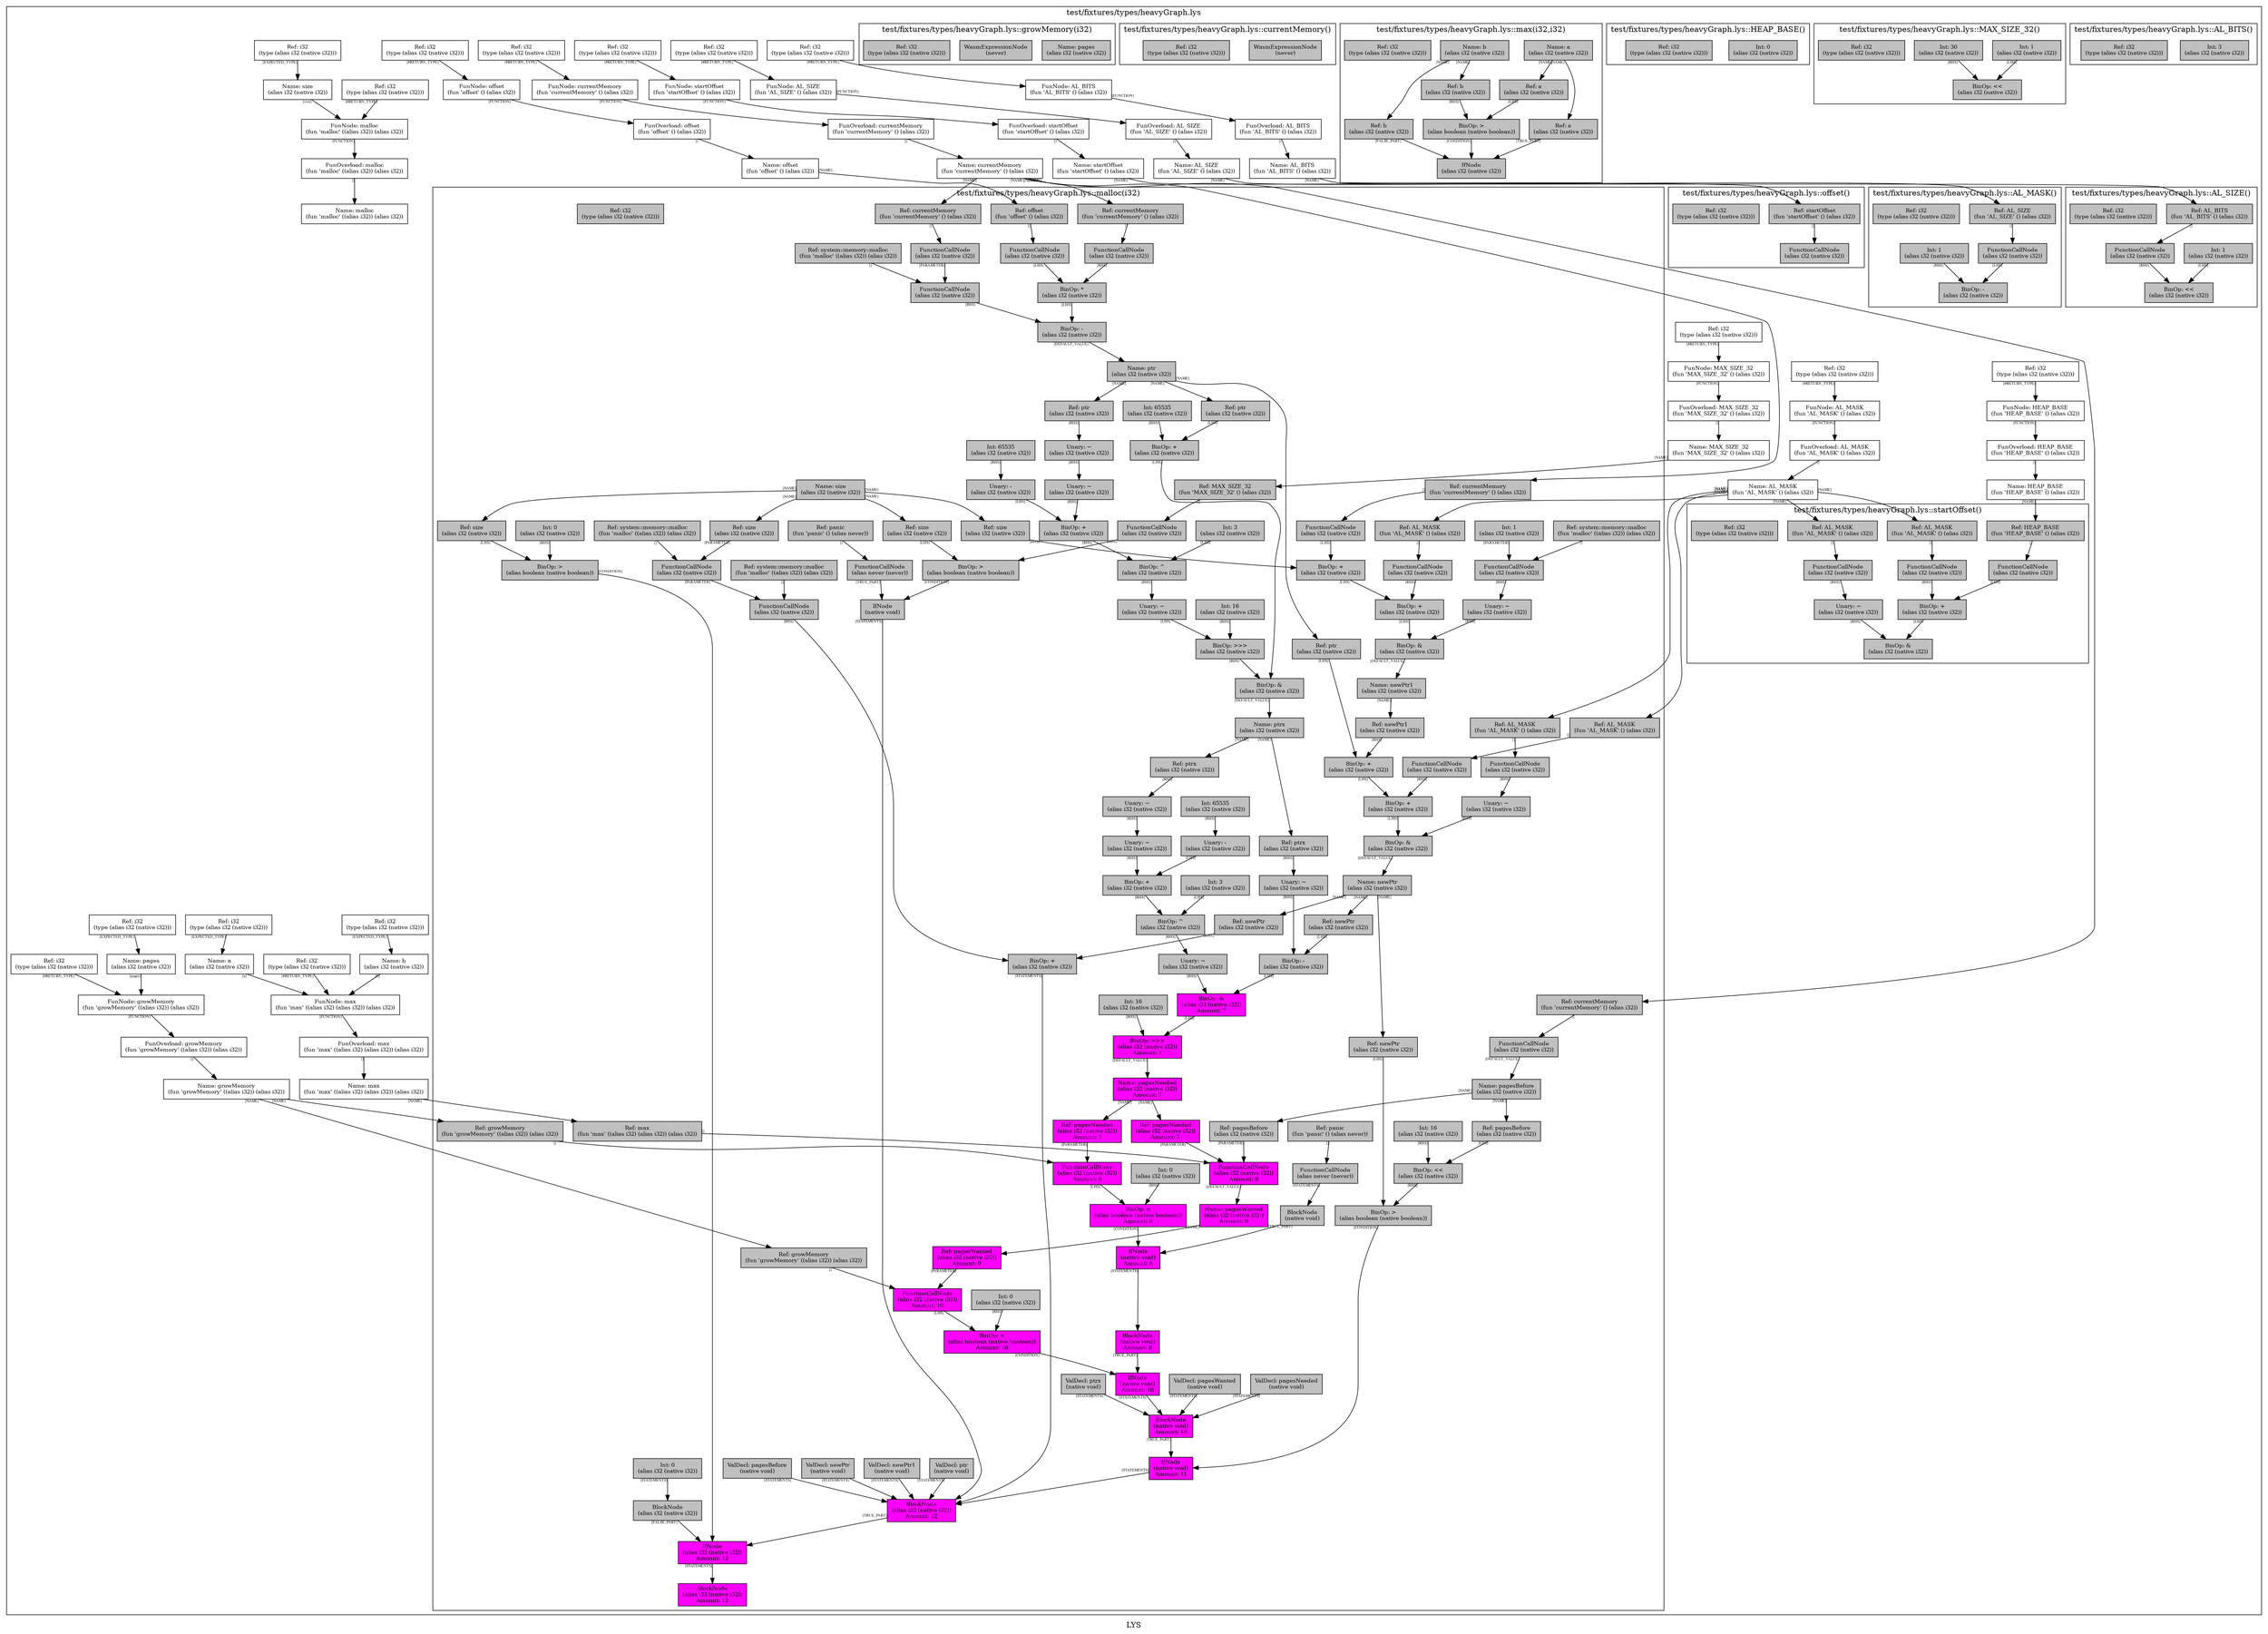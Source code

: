 digraph LYS {
  node [shape=box,fontsize=10];
  subgraph "cluster_test/fixtures/types/heavyGraph.lys" {
    1 [label="FunOverload: AL_BITS\n(fun 'AL_BITS' () (alias i32))", fillcolor=grey];
    2 [label="FunNode: AL_BITS\n(fun 'AL_BITS' () (alias i32))", fillcolor=grey];
    3 [label="Ref: i32\n(type (alias i32 (native i32)))", fillcolor=grey];
    4 [label="Name: AL_BITS\n(fun 'AL_BITS' () (alias i32))", fillcolor=grey];
    5 [label="FunOverload: AL_SIZE\n(fun 'AL_SIZE' () (alias i32))", fillcolor=grey];
    6 [label="FunNode: AL_SIZE\n(fun 'AL_SIZE' () (alias i32))", fillcolor=grey];
    7 [label="Ref: i32\n(type (alias i32 (native i32)))", fillcolor=grey];
    8 [label="Name: AL_SIZE\n(fun 'AL_SIZE' () (alias i32))", fillcolor=grey];
    9 [label="FunOverload: AL_MASK\n(fun 'AL_MASK' () (alias i32))", fillcolor=grey];
    10 [label="FunNode: AL_MASK\n(fun 'AL_MASK' () (alias i32))", fillcolor=grey];
    11 [label="Ref: i32\n(type (alias i32 (native i32)))", fillcolor=grey];
    12 [label="Name: AL_MASK\n(fun 'AL_MASK' () (alias i32))", fillcolor=grey];
    13 [label="FunOverload: MAX_SIZE_32\n(fun 'MAX_SIZE_32' () (alias i32))", fillcolor=grey];
    14 [label="FunNode: MAX_SIZE_32\n(fun 'MAX_SIZE_32' () (alias i32))", fillcolor=grey];
    15 [label="Ref: i32\n(type (alias i32 (native i32)))", fillcolor=grey];
    16 [label="Name: MAX_SIZE_32\n(fun 'MAX_SIZE_32' () (alias i32))", fillcolor=grey];
    17 [label="FunOverload: HEAP_BASE\n(fun 'HEAP_BASE' () (alias i32))", fillcolor=grey];
    18 [label="FunNode: HEAP_BASE\n(fun 'HEAP_BASE' () (alias i32))", fillcolor=grey];
    19 [label="Ref: i32\n(type (alias i32 (native i32)))", fillcolor=grey];
    20 [label="Name: HEAP_BASE\n(fun 'HEAP_BASE' () (alias i32))", fillcolor=grey];
    21 [label="FunOverload: startOffset\n(fun 'startOffset' () (alias i32))", fillcolor=grey];
    22 [label="FunNode: startOffset\n(fun 'startOffset' () (alias i32))", fillcolor=grey];
    23 [label="Ref: i32\n(type (alias i32 (native i32)))", fillcolor=grey];
    24 [label="Name: startOffset\n(fun 'startOffset' () (alias i32))", fillcolor=grey];
    25 [label="FunOverload: offset\n(fun 'offset' () (alias i32))", fillcolor=grey];
    26 [label="FunNode: offset\n(fun 'offset' () (alias i32))", fillcolor=grey];
    27 [label="Ref: i32\n(type (alias i32 (native i32)))", fillcolor=grey];
    28 [label="Name: offset\n(fun 'offset' () (alias i32))", fillcolor=grey];
    29 [label="FunOverload: max\n(fun 'max' ((alias i32) (alias i32)) (alias i32))", fillcolor=grey];
    30 [label="FunNode: max\n(fun 'max' ((alias i32) (alias i32)) (alias i32))", fillcolor=grey];
    31 [label="Ref: i32\n(type (alias i32 (native i32)))", fillcolor=grey];
    32 [label="Name: a\n(alias i32 (native i32))", fillcolor=grey];
    33 [label="Ref: i32\n(type (alias i32 (native i32)))", fillcolor=grey];
    34 [label="Name: b\n(alias i32 (native i32))", fillcolor=grey];
    35 [label="Ref: i32\n(type (alias i32 (native i32)))", fillcolor=grey];
    36 [label="Name: max\n(fun 'max' ((alias i32) (alias i32)) (alias i32))", fillcolor=grey];
    37 [label="FunOverload: currentMemory\n(fun 'currentMemory' () (alias i32))", fillcolor=grey];
    38 [label="FunNode: currentMemory\n(fun 'currentMemory' () (alias i32))", fillcolor=grey];
    39 [label="Ref: i32\n(type (alias i32 (native i32)))", fillcolor=grey];
    40 [label="Name: currentMemory\n(fun 'currentMemory' () (alias i32))", fillcolor=grey];
    41 [label="FunOverload: growMemory\n(fun 'growMemory' ((alias i32)) (alias i32))", fillcolor=grey];
    42 [label="FunNode: growMemory\n(fun 'growMemory' ((alias i32)) (alias i32))", fillcolor=grey];
    43 [label="Ref: i32\n(type (alias i32 (native i32)))", fillcolor=grey];
    44 [label="Name: pages\n(alias i32 (native i32))", fillcolor=grey];
    45 [label="Ref: i32\n(type (alias i32 (native i32)))", fillcolor=grey];
    46 [label="Name: growMemory\n(fun 'growMemory' ((alias i32)) (alias i32))", fillcolor=grey];
    47 [label="FunOverload: malloc\n(fun 'malloc' ((alias i32)) (alias i32))", fillcolor=grey];
    48 [label="FunNode: malloc\n(fun 'malloc' ((alias i32)) (alias i32))", fillcolor=grey];
    49 [label="Ref: i32\n(type (alias i32 (native i32)))", fillcolor=grey];
    50 [label="Name: size\n(alias i32 (native i32))", fillcolor=grey];
    51 [label="Ref: i32\n(type (alias i32 (native i32)))", fillcolor=grey];
    52 [label="Name: malloc\n(fun 'malloc' ((alias i32)) (alias i32))", fillcolor=grey];
    subgraph "cluster_test/fixtures/types/heavyGraph.lys_0" { rankdir=TB;
      node [style=filled, fillcolor=grey];
      53 [label="Int: 3\n(alias i32 (native i32))", fillcolor=grey];
      54 [label="Ref: i32\n(type (alias i32 (native i32)))", fillcolor=grey];
      label="test/fixtures/types/heavyGraph.lys::AL_BITS()";
    }
    subgraph "cluster_test/fixtures/types/heavyGraph.lys_1" { rankdir=TB;
      node [style=filled, fillcolor=grey];
      55 [label="BinOp: <<\n(alias i32 (native i32))", fillcolor=grey];
      56 [label="Int: 1\n(alias i32 (native i32))", fillcolor=grey];
      57 [label="FunctionCallNode\n(alias i32 (native i32))", fillcolor=grey];
      58 [label="Ref: AL_BITS\n(fun 'AL_BITS' () (alias i32))", fillcolor=grey];
      59 [label="Ref: i32\n(type (alias i32 (native i32)))", fillcolor=grey];
      label="test/fixtures/types/heavyGraph.lys::AL_SIZE()";
    }
    subgraph "cluster_test/fixtures/types/heavyGraph.lys_2" { rankdir=TB;
      node [style=filled, fillcolor=grey];
      60 [label="BinOp: -\n(alias i32 (native i32))", fillcolor=grey];
      61 [label="FunctionCallNode\n(alias i32 (native i32))", fillcolor=grey];
      62 [label="Ref: AL_SIZE\n(fun 'AL_SIZE' () (alias i32))", fillcolor=grey];
      63 [label="Int: 1\n(alias i32 (native i32))", fillcolor=grey];
      64 [label="Ref: i32\n(type (alias i32 (native i32)))", fillcolor=grey];
      label="test/fixtures/types/heavyGraph.lys::AL_MASK()";
    }
    subgraph "cluster_test/fixtures/types/heavyGraph.lys_3" { rankdir=TB;
      node [style=filled, fillcolor=grey];
      65 [label="BinOp: <<\n(alias i32 (native i32))", fillcolor=grey];
      66 [label="Int: 1\n(alias i32 (native i32))", fillcolor=grey];
      67 [label="Int: 30\n(alias i32 (native i32))", fillcolor=grey];
      68 [label="Ref: i32\n(type (alias i32 (native i32)))", fillcolor=grey];
      label="test/fixtures/types/heavyGraph.lys::MAX_SIZE_32()";
    }
    subgraph "cluster_test/fixtures/types/heavyGraph.lys_4" { rankdir=TB;
      node [style=filled, fillcolor=grey];
      69 [label="Int: 0\n(alias i32 (native i32))", fillcolor=grey];
      70 [label="Ref: i32\n(type (alias i32 (native i32)))", fillcolor=grey];
      label="test/fixtures/types/heavyGraph.lys::HEAP_BASE()";
    }
    subgraph "cluster_test/fixtures/types/heavyGraph.lys_5" { rankdir=TB;
      node [style=filled, fillcolor=grey];
      71 [label="BinOp: &\n(alias i32 (native i32))", fillcolor=grey];
      72 [label="BinOp: +\n(alias i32 (native i32))", fillcolor=grey];
      73 [label="FunctionCallNode\n(alias i32 (native i32))", fillcolor=grey];
      74 [label="Ref: HEAP_BASE\n(fun 'HEAP_BASE' () (alias i32))", fillcolor=grey];
      75 [label="FunctionCallNode\n(alias i32 (native i32))", fillcolor=grey];
      76 [label="Ref: AL_MASK\n(fun 'AL_MASK' () (alias i32))", fillcolor=grey];
      77 [label="Unary: ~\n(alias i32 (native i32))", fillcolor=grey];
      78 [label="FunctionCallNode\n(alias i32 (native i32))", fillcolor=grey];
      79 [label="Ref: AL_MASK\n(fun 'AL_MASK' () (alias i32))", fillcolor=grey];
      80 [label="Ref: i32\n(type (alias i32 (native i32)))", fillcolor=grey];
      label="test/fixtures/types/heavyGraph.lys::startOffset()";
    }
    subgraph "cluster_test/fixtures/types/heavyGraph.lys_6" { rankdir=TB;
      node [style=filled, fillcolor=grey];
      81 [label="FunctionCallNode\n(alias i32 (native i32))", fillcolor=grey];
      82 [label="Ref: startOffset\n(fun 'startOffset' () (alias i32))", fillcolor=grey];
      83 [label="Ref: i32\n(type (alias i32 (native i32)))", fillcolor=grey];
      label="test/fixtures/types/heavyGraph.lys::offset()";
    }
    subgraph "cluster_test/fixtures/types/heavyGraph.lys_7" { rankdir=TB;
      node [style=filled, fillcolor=grey];
      84 [label="Name: a\n(alias i32 (native i32))", fillcolor=grey];
      85 [label="Name: b\n(alias i32 (native i32))", fillcolor=grey];
      86 [label="IfNode\n(alias i32 (native i32))", fillcolor=grey];
      87 [label="Ref: a\n(alias i32 (native i32))", fillcolor=grey];
      88 [label="BinOp: >\n(alias boolean (native boolean))", fillcolor=grey];
      89 [label="Ref: a\n(alias i32 (native i32))", fillcolor=grey];
      90 [label="Ref: b\n(alias i32 (native i32))", fillcolor=grey];
      91 [label="Ref: b\n(alias i32 (native i32))", fillcolor=grey];
      92 [label="Ref: i32\n(type (alias i32 (native i32)))", fillcolor=grey];
      label="test/fixtures/types/heavyGraph.lys::max(i32,i32)";
    }
    subgraph "cluster_test/fixtures/types/heavyGraph.lys_8" { rankdir=TB;
      node [style=filled, fillcolor=grey];
      93 [label="WasmExpressionNode\n(never)", fillcolor=grey];
      94 [label="Ref: i32\n(type (alias i32 (native i32)))", fillcolor=grey];
      label="test/fixtures/types/heavyGraph.lys::currentMemory()";
    }
    subgraph "cluster_test/fixtures/types/heavyGraph.lys_9" { rankdir=TB;
      node [style=filled, fillcolor=grey];
      95 [label="Name: pages\n(alias i32 (native i32))", fillcolor=grey];
      96 [label="WasmExpressionNode\n(never)", fillcolor=grey];
      97 [label="Ref: i32\n(type (alias i32 (native i32)))", fillcolor=grey];
      label="test/fixtures/types/heavyGraph.lys::growMemory(i32)";
    }
    subgraph "cluster_test/fixtures/types/heavyGraph.lys_10" { rankdir=TB;
      node [style=filled, fillcolor=grey];
      98 [label="Name: size\n(alias i32 (native i32))", fillcolor=grey];
      99 [label="BlockNode\n(alias i32 (native i32))
Amount: 12", fillcolor=magenta];
      100 [label="IfNode\n(alias i32 (native i32))
Amount: 12", fillcolor=magenta];
      101 [label="BlockNode\n(alias i32 (native i32))
Amount: 12", fillcolor=magenta];
      102 [label="IfNode\n(native void)", fillcolor=grey];
      103 [label="FunctionCallNode\n(alias never (never))", fillcolor=grey];
      104 [label="Ref: panic\n(fun 'panic' () (alias never))", fillcolor=grey];
      105 [label="BinOp: >\n(alias boolean (native boolean))", fillcolor=grey];
      106 [label="Ref: size\n(alias i32 (native i32))", fillcolor=grey];
      107 [label="FunctionCallNode\n(alias i32 (native i32))", fillcolor=grey];
      108 [label="Ref: MAX_SIZE_32\n(fun 'MAX_SIZE_32' () (alias i32))", fillcolor=grey];
      109 [label="ValDecl: ptr\n(native void)", fillcolor=grey];
      110 [label="Name: ptr\n(alias i32 (native i32))", fillcolor=grey];
      111 [label="BinOp: -\n(alias i32 (native i32))", fillcolor=grey];
      112 [label="BinOp: *\n(alias i32 (native i32))", fillcolor=grey];
      113 [label="FunctionCallNode\n(alias i32 (native i32))", fillcolor=grey];
      114 [label="Ref: offset\n(fun 'offset' () (alias i32))", fillcolor=grey];
      115 [label="FunctionCallNode\n(alias i32 (native i32))", fillcolor=grey];
      116 [label="Ref: currentMemory\n(fun 'currentMemory' () (alias i32))", fillcolor=grey];
      117 [label="FunctionCallNode\n(alias i32 (native i32))", fillcolor=grey];
      118 [label="Ref: system::memory::malloc\n(fun 'malloc' ((alias i32)) (alias i32))", fillcolor=grey];
      119 [label="FunctionCallNode\n(alias i32 (native i32))", fillcolor=grey];
      120 [label="Ref: currentMemory\n(fun 'currentMemory' () (alias i32))", fillcolor=grey];
      121 [label="ValDecl: newPtr1\n(native void)", fillcolor=grey];
      122 [label="Name: newPtr1\n(alias i32 (native i32))", fillcolor=grey];
      123 [label="BinOp: &\n(alias i32 (native i32))", fillcolor=grey];
      124 [label="BinOp: +\n(alias i32 (native i32))", fillcolor=grey];
      125 [label="BinOp: +\n(alias i32 (native i32))", fillcolor=grey];
      126 [label="FunctionCallNode\n(alias i32 (native i32))", fillcolor=grey];
      127 [label="Ref: currentMemory\n(fun 'currentMemory' () (alias i32))", fillcolor=grey];
      128 [label="Ref: size\n(alias i32 (native i32))", fillcolor=grey];
      129 [label="FunctionCallNode\n(alias i32 (native i32))", fillcolor=grey];
      130 [label="Ref: AL_MASK\n(fun 'AL_MASK' () (alias i32))", fillcolor=grey];
      131 [label="Unary: ~\n(alias i32 (native i32))", fillcolor=grey];
      132 [label="FunctionCallNode\n(alias i32 (native i32))", fillcolor=grey];
      133 [label="Ref: system::memory::malloc\n(fun 'malloc' ((alias i32)) (alias i32))", fillcolor=grey];
      134 [label="Int: 1\n(alias i32 (native i32))", fillcolor=grey];
      135 [label="ValDecl: newPtr\n(native void)", fillcolor=grey];
      136 [label="Name: newPtr\n(alias i32 (native i32))", fillcolor=grey];
      137 [label="BinOp: &\n(alias i32 (native i32))", fillcolor=grey];
      138 [label="BinOp: +\n(alias i32 (native i32))", fillcolor=grey];
      139 [label="BinOp: +\n(alias i32 (native i32))", fillcolor=grey];
      140 [label="Ref: ptr\n(alias i32 (native i32))", fillcolor=grey];
      141 [label="Ref: newPtr1\n(alias i32 (native i32))", fillcolor=grey];
      142 [label="FunctionCallNode\n(alias i32 (native i32))", fillcolor=grey];
      143 [label="Ref: AL_MASK\n(fun 'AL_MASK' () (alias i32))", fillcolor=grey];
      144 [label="Unary: ~\n(alias i32 (native i32))", fillcolor=grey];
      145 [label="FunctionCallNode\n(alias i32 (native i32))", fillcolor=grey];
      146 [label="Ref: AL_MASK\n(fun 'AL_MASK' () (alias i32))", fillcolor=grey];
      147 [label="ValDecl: pagesBefore\n(native void)", fillcolor=grey];
      148 [label="Name: pagesBefore\n(alias i32 (native i32))", fillcolor=grey];
      149 [label="FunctionCallNode\n(alias i32 (native i32))", fillcolor=grey];
      150 [label="Ref: currentMemory\n(fun 'currentMemory' () (alias i32))", fillcolor=grey];
      151 [label="IfNode\n(native void)
Amount: 11", fillcolor=magenta];
      152 [label="BlockNode\n(native void)
Amount: 10", fillcolor=magenta];
      153 [label="ValDecl: ptrx\n(native void)", fillcolor=grey];
      154 [label="Name: ptrx\n(alias i32 (native i32))", fillcolor=grey];
      155 [label="BinOp: &\n(alias i32 (native i32))", fillcolor=grey];
      156 [label="BinOp: +\n(alias i32 (native i32))", fillcolor=grey];
      157 [label="Ref: ptr\n(alias i32 (native i32))", fillcolor=grey];
      158 [label="Int: 65535\n(alias i32 (native i32))", fillcolor=grey];
      159 [label="BinOp: >>>\n(alias i32 (native i32))", fillcolor=grey];
      160 [label="Unary: ~\n(alias i32 (native i32))", fillcolor=grey];
      161 [label="BinOp: ^\n(alias i32 (native i32))", fillcolor=grey];
      162 [label="Int: 3\n(alias i32 (native i32))", fillcolor=grey];
      163 [label="BinOp: +\n(alias i32 (native i32))", fillcolor=grey];
      164 [label="Unary: -\n(alias i32 (native i32))", fillcolor=grey];
      165 [label="Int: 65535\n(alias i32 (native i32))", fillcolor=grey];
      166 [label="Unary: ~\n(alias i32 (native i32))", fillcolor=grey];
      167 [label="Unary: ~\n(alias i32 (native i32))", fillcolor=grey];
      168 [label="Ref: ptr\n(alias i32 (native i32))", fillcolor=grey];
      169 [label="Int: 16\n(alias i32 (native i32))", fillcolor=grey];
      170 [label="ValDecl: pagesNeeded\n(native void)", fillcolor=grey];
      171 [label="Name: pagesNeeded\n(alias i32 (native i32))
Amount: 7", fillcolor=magenta];
      172 [label="BinOp: >>>\n(alias i32 (native i32))
Amount: 7", fillcolor=magenta];
      173 [label="BinOp: &\n(alias i32 (native i32))
Amount: 7", fillcolor=magenta];
      174 [label="BinOp: -\n(alias i32 (native i32))", fillcolor=grey];
      175 [label="Ref: newPtr\n(alias i32 (native i32))", fillcolor=grey];
      176 [label="Unary: ~\n(alias i32 (native i32))", fillcolor=grey];
      177 [label="Ref: ptrx\n(alias i32 (native i32))", fillcolor=grey];
      178 [label="Unary: ~\n(alias i32 (native i32))", fillcolor=grey];
      179 [label="BinOp: ^\n(alias i32 (native i32))", fillcolor=grey];
      180 [label="Int: 3\n(alias i32 (native i32))", fillcolor=grey];
      181 [label="BinOp: +\n(alias i32 (native i32))", fillcolor=grey];
      182 [label="Unary: -\n(alias i32 (native i32))", fillcolor=grey];
      183 [label="Int: 65535\n(alias i32 (native i32))", fillcolor=grey];
      184 [label="Unary: ~\n(alias i32 (native i32))", fillcolor=grey];
      185 [label="Unary: ~\n(alias i32 (native i32))", fillcolor=grey];
      186 [label="Ref: ptrx\n(alias i32 (native i32))", fillcolor=grey];
      187 [label="Int: 16\n(alias i32 (native i32))", fillcolor=grey];
      188 [label="ValDecl: pagesWanted\n(native void)", fillcolor=grey];
      189 [label="Name: pagesWanted\n(alias i32 (native i32))
Amount: 9", fillcolor=magenta];
      190 [label="FunctionCallNode\n(alias i32 (native i32))
Amount: 9", fillcolor=magenta];
      191 [label="Ref: max\n(fun 'max' ((alias i32) (alias i32)) (alias i32))", fillcolor=grey];
      192 [label="Ref: pagesBefore\n(alias i32 (native i32))", fillcolor=grey];
      193 [label="Ref: pagesNeeded\n(alias i32 (native i32))
Amount: 7", fillcolor=magenta];
      194 [label="IfNode\n(native void)
Amount: 10", fillcolor=magenta];
      195 [label="BlockNode\n(native void)
Amount: 8", fillcolor=magenta];
      196 [label="IfNode\n(native void)
Amount: 8", fillcolor=magenta];
      197 [label="BlockNode\n(native void)", fillcolor=grey];
      198 [label="FunctionCallNode\n(alias never (never))", fillcolor=grey];
      199 [label="Ref: panic\n(fun 'panic' () (alias never))", fillcolor=grey];
      200 [label="BinOp: <\n(alias boolean (native boolean))
Amount: 8", fillcolor=magenta];
      201 [label="FunctionCallNode\n(alias i32 (native i32))
Amount: 8", fillcolor=magenta];
      202 [label="Ref: growMemory\n(fun 'growMemory' ((alias i32)) (alias i32))", fillcolor=grey];
      203 [label="Ref: pagesNeeded\n(alias i32 (native i32))
Amount: 7", fillcolor=magenta];
      204 [label="Int: 0\n(alias i32 (native i32))", fillcolor=grey];
      205 [label="BinOp: <\n(alias boolean (native boolean))
Amount: 10", fillcolor=magenta];
      206 [label="FunctionCallNode\n(alias i32 (native i32))
Amount: 10", fillcolor=magenta];
      207 [label="Ref: growMemory\n(fun 'growMemory' ((alias i32)) (alias i32))", fillcolor=grey];
      208 [label="Ref: pagesWanted\n(alias i32 (native i32))
Amount: 9", fillcolor=magenta];
      209 [label="Int: 0\n(alias i32 (native i32))", fillcolor=grey];
      210 [label="BinOp: >\n(alias boolean (native boolean))", fillcolor=grey];
      211 [label="Ref: newPtr\n(alias i32 (native i32))", fillcolor=grey];
      212 [label="BinOp: <<\n(alias i32 (native i32))", fillcolor=grey];
      213 [label="Ref: pagesBefore\n(alias i32 (native i32))", fillcolor=grey];
      214 [label="Int: 16\n(alias i32 (native i32))", fillcolor=grey];
      215 [label="BinOp: +\n(alias i32 (native i32))", fillcolor=grey];
      216 [label="Ref: newPtr\n(alias i32 (native i32))", fillcolor=grey];
      217 [label="FunctionCallNode\n(alias i32 (native i32))", fillcolor=grey];
      218 [label="Ref: system::memory::malloc\n(fun 'malloc' ((alias i32)) (alias i32))", fillcolor=grey];
      219 [label="FunctionCallNode\n(alias i32 (native i32))", fillcolor=grey];
      220 [label="Ref: system::memory::malloc\n(fun 'malloc' ((alias i32)) (alias i32))", fillcolor=grey];
      221 [label="Ref: size\n(alias i32 (native i32))", fillcolor=grey];
      222 [label="BinOp: >\n(alias boolean (native boolean))", fillcolor=grey];
      223 [label="Ref: size\n(alias i32 (native i32))", fillcolor=grey];
      224 [label="Int: 0\n(alias i32 (native i32))", fillcolor=grey];
      225 [label="BlockNode\n(alias i32 (native i32))", fillcolor=grey];
      226 [label="Int: 0\n(alias i32 (native i32))", fillcolor=grey];
      227 [label="Ref: i32\n(type (alias i32 (native i32)))", fillcolor=grey];
      label="test/fixtures/types/heavyGraph.lys::malloc(i32)";
    }
    label="test/fixtures/types/heavyGraph.lys";
  }
  1 -> 4[taillabel="[]" fontsize=7 fontname="times" color="black" ];
  2 -> 1[taillabel="[FUNCTION]" fontsize=7 fontname="times" color="black" ];
  3 -> 2[taillabel="[#RETURN_TYPE]" fontsize=7 fontname="times" color="black" ];
  4 -> 58[taillabel="[NAME]" fontsize=7 fontname="times" color="black" ];
  5 -> 8[taillabel="[]" fontsize=7 fontname="times" color="black" ];
  6 -> 5[taillabel="[FUNCTION]" fontsize=7 fontname="times" color="black" ];
  7 -> 6[taillabel="[#RETURN_TYPE]" fontsize=7 fontname="times" color="black" ];
  8 -> 62[taillabel="[NAME]" fontsize=7 fontname="times" color="black" ];
  9 -> 12[taillabel="[]" fontsize=7 fontname="times" color="black" ];
  10 -> 9[taillabel="[FUNCTION]" fontsize=7 fontname="times" color="black" ];
  11 -> 10[taillabel="[#RETURN_TYPE]" fontsize=7 fontname="times" color="black" ];
  12 -> 76[taillabel="[NAME]" fontsize=7 fontname="times" color="black" ];
  12 -> 79[taillabel="[NAME]" fontsize=7 fontname="times" color="black" ];
  12 -> 130[taillabel="[NAME]" fontsize=7 fontname="times" color="black" ];
  12 -> 143[taillabel="[NAME]" fontsize=7 fontname="times" color="black" ];
  12 -> 146[taillabel="[NAME]" fontsize=7 fontname="times" color="black" ];
  13 -> 16[taillabel="[]" fontsize=7 fontname="times" color="black" ];
  14 -> 13[taillabel="[FUNCTION]" fontsize=7 fontname="times" color="black" ];
  15 -> 14[taillabel="[#RETURN_TYPE]" fontsize=7 fontname="times" color="black" ];
  16 -> 108[taillabel="[NAME]" fontsize=7 fontname="times" color="black" ];
  17 -> 20[taillabel="[]" fontsize=7 fontname="times" color="black" ];
  18 -> 17[taillabel="[FUNCTION]" fontsize=7 fontname="times" color="black" ];
  19 -> 18[taillabel="[#RETURN_TYPE]" fontsize=7 fontname="times" color="black" ];
  20 -> 74[taillabel="[NAME]" fontsize=7 fontname="times" color="black" ];
  21 -> 24[taillabel="[]" fontsize=7 fontname="times" color="black" ];
  22 -> 21[taillabel="[FUNCTION]" fontsize=7 fontname="times" color="black" ];
  23 -> 22[taillabel="[#RETURN_TYPE]" fontsize=7 fontname="times" color="black" ];
  24 -> 82[taillabel="[NAME]" fontsize=7 fontname="times" color="black" ];
  25 -> 28[taillabel="[]" fontsize=7 fontname="times" color="black" ];
  26 -> 25[taillabel="[FUNCTION]" fontsize=7 fontname="times" color="black" ];
  27 -> 26[taillabel="[#RETURN_TYPE]" fontsize=7 fontname="times" color="black" ];
  28 -> 114[taillabel="[NAME]" fontsize=7 fontname="times" color="black" ];
  29 -> 36[taillabel="[]" fontsize=7 fontname="times" color="black" ];
  30 -> 29[taillabel="[FUNCTION]" fontsize=7 fontname="times" color="black" ];
  31 -> 32[taillabel="[EXPECTED_TYPE]" fontsize=7 fontname="times" color="black" ];
  32 -> 30[taillabel="[a]" fontsize=7 fontname="times" color="black" ];
  33 -> 34[taillabel="[EXPECTED_TYPE]" fontsize=7 fontname="times" color="black" ];
  34 -> 30[taillabel="[b]" fontsize=7 fontname="times" color="black" ];
  35 -> 30[taillabel="[#RETURN_TYPE]" fontsize=7 fontname="times" color="black" ];
  36 -> 191[taillabel="[NAME]" fontsize=7 fontname="times" color="black" ];
  37 -> 40[taillabel="[]" fontsize=7 fontname="times" color="black" ];
  38 -> 37[taillabel="[FUNCTION]" fontsize=7 fontname="times" color="black" ];
  39 -> 38[taillabel="[#RETURN_TYPE]" fontsize=7 fontname="times" color="black" ];
  40 -> 116[taillabel="[NAME]" fontsize=7 fontname="times" color="black" ];
  40 -> 120[taillabel="[NAME]" fontsize=7 fontname="times" color="black" ];
  40 -> 127[taillabel="[NAME]" fontsize=7 fontname="times" color="black" ];
  40 -> 150[taillabel="[NAME]" fontsize=7 fontname="times" color="black" ];
  41 -> 46[taillabel="[]" fontsize=7 fontname="times" color="black" ];
  42 -> 41[taillabel="[FUNCTION]" fontsize=7 fontname="times" color="black" ];
  43 -> 44[taillabel="[EXPECTED_TYPE]" fontsize=7 fontname="times" color="black" ];
  44 -> 42[taillabel="[pages]" fontsize=7 fontname="times" color="black" ];
  45 -> 42[taillabel="[#RETURN_TYPE]" fontsize=7 fontname="times" color="black" ];
  46 -> 202[taillabel="[NAME]" fontsize=7 fontname="times" color="black" ];
  46 -> 207[taillabel="[NAME]" fontsize=7 fontname="times" color="black" ];
  47 -> 52[taillabel="[]" fontsize=7 fontname="times" color="black" ];
  48 -> 47[taillabel="[FUNCTION]" fontsize=7 fontname="times" color="black" ];
  49 -> 50[taillabel="[EXPECTED_TYPE]" fontsize=7 fontname="times" color="black" ];
  50 -> 48[taillabel="[size]" fontsize=7 fontname="times" color="black" ];
  51 -> 48[taillabel="[#RETURN_TYPE]" fontsize=7 fontname="times" color="black" ];
  56 -> 55[taillabel="[LHS]" fontsize=7 fontname="times" color="black" ];
  57 -> 55[taillabel="[RHS]" fontsize=7 fontname="times" color="black" ];
  58 -> 57[taillabel="[]" fontsize=7 fontname="times" color="black" ];
  61 -> 60[taillabel="[LHS]" fontsize=7 fontname="times" color="black" ];
  62 -> 61[taillabel="[]" fontsize=7 fontname="times" color="black" ];
  63 -> 60[taillabel="[RHS]" fontsize=7 fontname="times" color="black" ];
  66 -> 65[taillabel="[LHS]" fontsize=7 fontname="times" color="black" ];
  67 -> 65[taillabel="[RHS]" fontsize=7 fontname="times" color="black" ];
  72 -> 71[taillabel="[LHS]" fontsize=7 fontname="times" color="black" ];
  73 -> 72[taillabel="[LHS]" fontsize=7 fontname="times" color="black" ];
  74 -> 73[taillabel="[]" fontsize=7 fontname="times" color="black" ];
  75 -> 72[taillabel="[RHS]" fontsize=7 fontname="times" color="black" ];
  76 -> 75[taillabel="[]" fontsize=7 fontname="times" color="black" ];
  77 -> 71[taillabel="[RHS]" fontsize=7 fontname="times" color="black" ];
  78 -> 77[taillabel="[RHS]" fontsize=7 fontname="times" color="black" ];
  79 -> 78[taillabel="[]" fontsize=7 fontname="times" color="black" ];
  82 -> 81[taillabel="[]" fontsize=7 fontname="times" color="black" ];
  84 -> 87[taillabel="[NAME]" fontsize=7 fontname="times" color="black" ];
  84 -> 89[taillabel="[NAME]" fontsize=7 fontname="times" color="black" ];
  85 -> 90[taillabel="[NAME]" fontsize=7 fontname="times" color="black" ];
  85 -> 91[taillabel="[NAME]" fontsize=7 fontname="times" color="black" ];
  87 -> 86[taillabel="[TRUE_PART]" fontsize=7 fontname="times" color="black" ];
  88 -> 86[taillabel="[CONDITION]" fontsize=7 fontname="times" color="black" ];
  89 -> 88[taillabel="[LHS]" fontsize=7 fontname="times" color="black" ];
  90 -> 88[taillabel="[RHS]" fontsize=7 fontname="times" color="black" ];
  91 -> 86[taillabel="[FALSE_PART]" fontsize=7 fontname="times" color="black" ];
  98 -> 106[taillabel="[NAME]" fontsize=7 fontname="times" color="black" ];
  98 -> 128[taillabel="[NAME]" fontsize=7 fontname="times" color="black" ];
  98 -> 221[taillabel="[NAME]" fontsize=7 fontname="times" color="black" ];
  98 -> 223[taillabel="[NAME]" fontsize=7 fontname="times" color="black" ];
  100 -> 99[taillabel="[STATEMENTS]" fontsize=7 fontname="times" color="black" ];
  101 -> 100[taillabel="[TRUE_PART]" fontsize=7 fontname="times" color="black" ];
  102 -> 101[taillabel="[STATEMENTS]" fontsize=7 fontname="times" color="black" ];
  103 -> 102[taillabel="[TRUE_PART]" fontsize=7 fontname="times" color="black" ];
  104 -> 103[taillabel="[]" fontsize=7 fontname="times" color="black" ];
  105 -> 102[taillabel="[CONDITION]" fontsize=7 fontname="times" color="black" ];
  106 -> 105[taillabel="[LHS]" fontsize=7 fontname="times" color="black" ];
  107 -> 105[taillabel="[RHS]" fontsize=7 fontname="times" color="black" ];
  108 -> 107[taillabel="[]" fontsize=7 fontname="times" color="black" ];
  109 -> 101[taillabel="[STATEMENTS]" fontsize=7 fontname="times" color="black" ];
  110 -> 140[taillabel="[NAME]" fontsize=7 fontname="times" color="black" ];
  110 -> 157[taillabel="[NAME]" fontsize=7 fontname="times" color="black" ];
  110 -> 168[taillabel="[NAME]" fontsize=7 fontname="times" color="black" ];
  111 -> 110[taillabel="[DEFAULT_VALUE]" fontsize=7 fontname="times" color="black" ];
  112 -> 111[taillabel="[LHS]" fontsize=7 fontname="times" color="black" ];
  113 -> 112[taillabel="[LHS]" fontsize=7 fontname="times" color="black" ];
  114 -> 113[taillabel="[]" fontsize=7 fontname="times" color="black" ];
  115 -> 112[taillabel="[RHS]" fontsize=7 fontname="times" color="black" ];
  116 -> 115[taillabel="[]" fontsize=7 fontname="times" color="black" ];
  117 -> 111[taillabel="[RHS]" fontsize=7 fontname="times" color="black" ];
  118 -> 117[taillabel="[]" fontsize=7 fontname="times" color="black" ];
  119 -> 117[taillabel="[PARAMETER]" fontsize=7 fontname="times" color="black" ];
  120 -> 119[taillabel="[]" fontsize=7 fontname="times" color="black" ];
  121 -> 101[taillabel="[STATEMENTS]" fontsize=7 fontname="times" color="black" ];
  122 -> 141[taillabel="[NAME]" fontsize=7 fontname="times" color="black" ];
  123 -> 122[taillabel="[DEFAULT_VALUE]" fontsize=7 fontname="times" color="black" ];
  124 -> 123[taillabel="[LHS]" fontsize=7 fontname="times" color="black" ];
  125 -> 124[taillabel="[LHS]" fontsize=7 fontname="times" color="black" ];
  126 -> 125[taillabel="[LHS]" fontsize=7 fontname="times" color="black" ];
  127 -> 126[taillabel="[]" fontsize=7 fontname="times" color="black" ];
  128 -> 125[taillabel="[RHS]" fontsize=7 fontname="times" color="black" ];
  129 -> 124[taillabel="[RHS]" fontsize=7 fontname="times" color="black" ];
  130 -> 129[taillabel="[]" fontsize=7 fontname="times" color="black" ];
  131 -> 123[taillabel="[RHS]" fontsize=7 fontname="times" color="black" ];
  132 -> 131[taillabel="[RHS]" fontsize=7 fontname="times" color="black" ];
  133 -> 132[taillabel="[]" fontsize=7 fontname="times" color="black" ];
  134 -> 132[taillabel="[PARAMETER]" fontsize=7 fontname="times" color="black" ];
  135 -> 101[taillabel="[STATEMENTS]" fontsize=7 fontname="times" color="black" ];
  136 -> 175[taillabel="[NAME]" fontsize=7 fontname="times" color="black" ];
  136 -> 211[taillabel="[NAME]" fontsize=7 fontname="times" color="black" ];
  136 -> 216[taillabel="[NAME]" fontsize=7 fontname="times" color="black" ];
  137 -> 136[taillabel="[DEFAULT_VALUE]" fontsize=7 fontname="times" color="black" ];
  138 -> 137[taillabel="[LHS]" fontsize=7 fontname="times" color="black" ];
  139 -> 138[taillabel="[LHS]" fontsize=7 fontname="times" color="black" ];
  140 -> 139[taillabel="[LHS]" fontsize=7 fontname="times" color="black" ];
  141 -> 139[taillabel="[RHS]" fontsize=7 fontname="times" color="black" ];
  142 -> 138[taillabel="[RHS]" fontsize=7 fontname="times" color="black" ];
  143 -> 142[taillabel="[]" fontsize=7 fontname="times" color="black" ];
  144 -> 137[taillabel="[RHS]" fontsize=7 fontname="times" color="black" ];
  145 -> 144[taillabel="[RHS]" fontsize=7 fontname="times" color="black" ];
  146 -> 145[taillabel="[]" fontsize=7 fontname="times" color="black" ];
  147 -> 101[taillabel="[STATEMENTS]" fontsize=7 fontname="times" color="black" ];
  148 -> 192[taillabel="[NAME]" fontsize=7 fontname="times" color="black" ];
  148 -> 213[taillabel="[NAME]" fontsize=7 fontname="times" color="black" ];
  149 -> 148[taillabel="[DEFAULT_VALUE]" fontsize=7 fontname="times" color="black" ];
  150 -> 149[taillabel="[]" fontsize=7 fontname="times" color="black" ];
  151 -> 101[taillabel="[STATEMENTS]" fontsize=7 fontname="times" color="black" ];
  152 -> 151[taillabel="[TRUE_PART]" fontsize=7 fontname="times" color="black" ];
  153 -> 152[taillabel="[STATEMENTS]" fontsize=7 fontname="times" color="black" ];
  154 -> 177[taillabel="[NAME]" fontsize=7 fontname="times" color="black" ];
  154 -> 186[taillabel="[NAME]" fontsize=7 fontname="times" color="black" ];
  155 -> 154[taillabel="[DEFAULT_VALUE]" fontsize=7 fontname="times" color="black" ];
  156 -> 155[taillabel="[LHS]" fontsize=7 fontname="times" color="black" ];
  157 -> 156[taillabel="[LHS]" fontsize=7 fontname="times" color="black" ];
  158 -> 156[taillabel="[RHS]" fontsize=7 fontname="times" color="black" ];
  159 -> 155[taillabel="[RHS]" fontsize=7 fontname="times" color="black" ];
  160 -> 159[taillabel="[LHS]" fontsize=7 fontname="times" color="black" ];
  161 -> 160[taillabel="[RHS]" fontsize=7 fontname="times" color="black" ];
  162 -> 161[taillabel="[LHS]" fontsize=7 fontname="times" color="black" ];
  163 -> 161[taillabel="[RHS]" fontsize=7 fontname="times" color="black" ];
  164 -> 163[taillabel="[LHS]" fontsize=7 fontname="times" color="black" ];
  165 -> 164[taillabel="[RHS]" fontsize=7 fontname="times" color="black" ];
  166 -> 163[taillabel="[RHS]" fontsize=7 fontname="times" color="black" ];
  167 -> 166[taillabel="[RHS]" fontsize=7 fontname="times" color="black" ];
  168 -> 167[taillabel="[RHS]" fontsize=7 fontname="times" color="black" ];
  169 -> 159[taillabel="[RHS]" fontsize=7 fontname="times" color="black" ];
  170 -> 152[taillabel="[STATEMENTS]" fontsize=7 fontname="times" color="black" ];
  171 -> 193[taillabel="[NAME]" fontsize=7 fontname="times" color="black" ];
  171 -> 203[taillabel="[NAME]" fontsize=7 fontname="times" color="black" ];
  172 -> 171[taillabel="[DEFAULT_VALUE]" fontsize=7 fontname="times" color="black" ];
  173 -> 172[taillabel="[LHS]" fontsize=7 fontname="times" color="black" ];
  174 -> 173[taillabel="[LHS]" fontsize=7 fontname="times" color="black" ];
  175 -> 174[taillabel="[LHS]" fontsize=7 fontname="times" color="black" ];
  176 -> 174[taillabel="[RHS]" fontsize=7 fontname="times" color="black" ];
  177 -> 176[taillabel="[RHS]" fontsize=7 fontname="times" color="black" ];
  178 -> 173[taillabel="[RHS]" fontsize=7 fontname="times" color="black" ];
  179 -> 178[taillabel="[RHS]" fontsize=7 fontname="times" color="black" ];
  180 -> 179[taillabel="[LHS]" fontsize=7 fontname="times" color="black" ];
  181 -> 179[taillabel="[RHS]" fontsize=7 fontname="times" color="black" ];
  182 -> 181[taillabel="[LHS]" fontsize=7 fontname="times" color="black" ];
  183 -> 182[taillabel="[RHS]" fontsize=7 fontname="times" color="black" ];
  184 -> 181[taillabel="[RHS]" fontsize=7 fontname="times" color="black" ];
  185 -> 184[taillabel="[RHS]" fontsize=7 fontname="times" color="black" ];
  186 -> 185[taillabel="[RHS]" fontsize=7 fontname="times" color="black" ];
  187 -> 172[taillabel="[RHS]" fontsize=7 fontname="times" color="black" ];
  188 -> 152[taillabel="[STATEMENTS]" fontsize=7 fontname="times" color="black" ];
  189 -> 208[taillabel="[NAME]" fontsize=7 fontname="times" color="black" ];
  190 -> 189[taillabel="[DEFAULT_VALUE]" fontsize=7 fontname="times" color="black" ];
  191 -> 190[taillabel="[]" fontsize=7 fontname="times" color="black" ];
  192 -> 190[taillabel="[PARAMETER]" fontsize=7 fontname="times" color="black" ];
  193 -> 190[taillabel="[PARAMETER]" fontsize=7 fontname="times" color="black" ];
  194 -> 152[taillabel="[STATEMENTS]" fontsize=7 fontname="times" color="black" ];
  195 -> 194[taillabel="[TRUE_PART]" fontsize=7 fontname="times" color="black" ];
  196 -> 195[taillabel="[STATEMENTS]" fontsize=7 fontname="times" color="black" ];
  197 -> 196[taillabel="[TRUE_PART]" fontsize=7 fontname="times" color="black" ];
  198 -> 197[taillabel="[STATEMENTS]" fontsize=7 fontname="times" color="black" ];
  199 -> 198[taillabel="[]" fontsize=7 fontname="times" color="black" ];
  200 -> 196[taillabel="[CONDITION]" fontsize=7 fontname="times" color="black" ];
  201 -> 200[taillabel="[LHS]" fontsize=7 fontname="times" color="black" ];
  202 -> 201[taillabel="[]" fontsize=7 fontname="times" color="black" ];
  203 -> 201[taillabel="[PARAMETER]" fontsize=7 fontname="times" color="black" ];
  204 -> 200[taillabel="[RHS]" fontsize=7 fontname="times" color="black" ];
  205 -> 194[taillabel="[CONDITION]" fontsize=7 fontname="times" color="black" ];
  206 -> 205[taillabel="[LHS]" fontsize=7 fontname="times" color="black" ];
  207 -> 206[taillabel="[]" fontsize=7 fontname="times" color="black" ];
  208 -> 206[taillabel="[PARAMETER]" fontsize=7 fontname="times" color="black" ];
  209 -> 205[taillabel="[RHS]" fontsize=7 fontname="times" color="black" ];
  210 -> 151[taillabel="[CONDITION]" fontsize=7 fontname="times" color="black" ];
  211 -> 210[taillabel="[LHS]" fontsize=7 fontname="times" color="black" ];
  212 -> 210[taillabel="[RHS]" fontsize=7 fontname="times" color="black" ];
  213 -> 212[taillabel="[LHS]" fontsize=7 fontname="times" color="black" ];
  214 -> 212[taillabel="[RHS]" fontsize=7 fontname="times" color="black" ];
  215 -> 101[taillabel="[STATEMENTS]" fontsize=7 fontname="times" color="black" ];
  216 -> 215[taillabel="[LHS]" fontsize=7 fontname="times" color="black" ];
  217 -> 215[taillabel="[RHS]" fontsize=7 fontname="times" color="black" ];
  218 -> 217[taillabel="[]" fontsize=7 fontname="times" color="black" ];
  219 -> 217[taillabel="[PARAMETER]" fontsize=7 fontname="times" color="black" ];
  220 -> 219[taillabel="[]" fontsize=7 fontname="times" color="black" ];
  221 -> 219[taillabel="[PARAMETER]" fontsize=7 fontname="times" color="black" ];
  222 -> 100[taillabel="[CONDITION]" fontsize=7 fontname="times" color="black" ];
  223 -> 222[taillabel="[LHS]" fontsize=7 fontname="times" color="black" ];
  224 -> 222[taillabel="[RHS]" fontsize=7 fontname="times" color="black" ];
  225 -> 100[taillabel="[FALSE_PART]" fontsize=7 fontname="times" color="black" ];
  226 -> 225[taillabel="[STATEMENTS]" fontsize=7 fontname="times" color="black" ];
  label="LYS";
}
